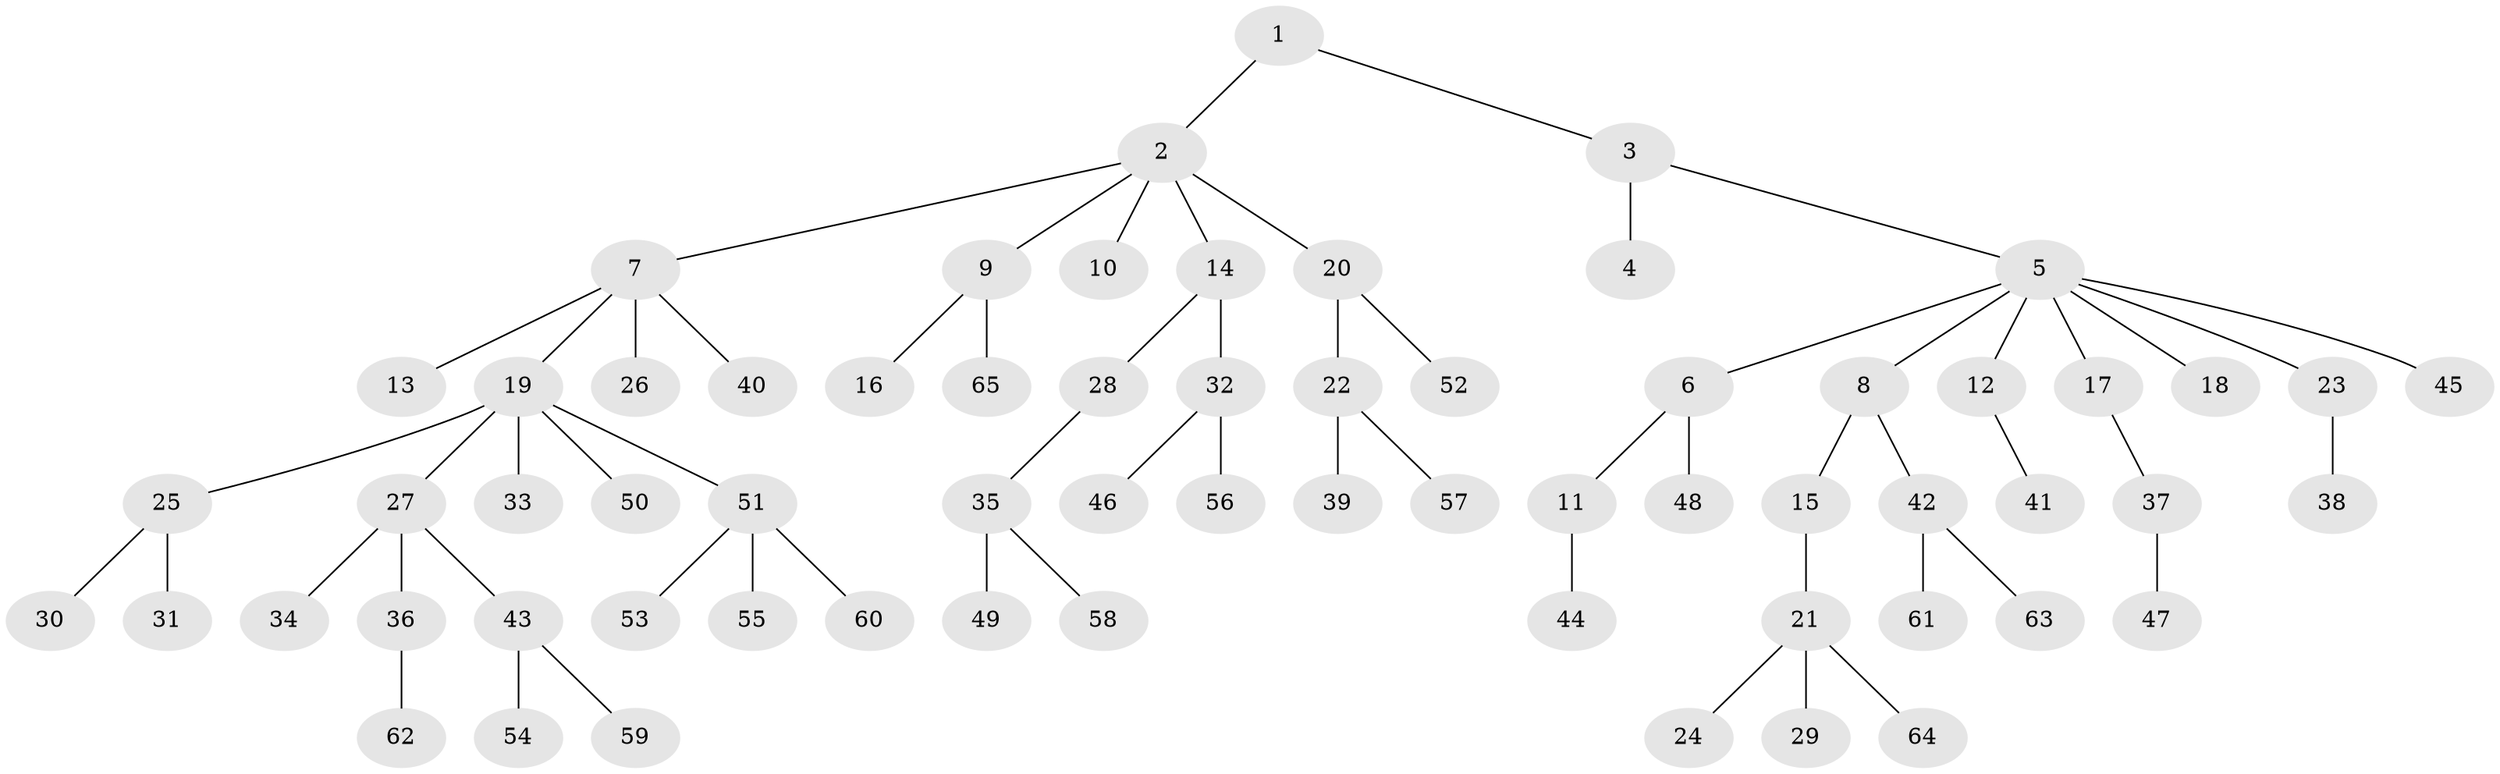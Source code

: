 // coarse degree distribution, {3: 0.14893617021276595, 7: 0.02127659574468085, 1: 0.5957446808510638, 8: 0.0425531914893617, 4: 0.02127659574468085, 2: 0.1702127659574468}
// Generated by graph-tools (version 1.1) at 2025/52/02/27/25 19:52:09]
// undirected, 65 vertices, 64 edges
graph export_dot {
graph [start="1"]
  node [color=gray90,style=filled];
  1;
  2;
  3;
  4;
  5;
  6;
  7;
  8;
  9;
  10;
  11;
  12;
  13;
  14;
  15;
  16;
  17;
  18;
  19;
  20;
  21;
  22;
  23;
  24;
  25;
  26;
  27;
  28;
  29;
  30;
  31;
  32;
  33;
  34;
  35;
  36;
  37;
  38;
  39;
  40;
  41;
  42;
  43;
  44;
  45;
  46;
  47;
  48;
  49;
  50;
  51;
  52;
  53;
  54;
  55;
  56;
  57;
  58;
  59;
  60;
  61;
  62;
  63;
  64;
  65;
  1 -- 2;
  1 -- 3;
  2 -- 7;
  2 -- 9;
  2 -- 10;
  2 -- 14;
  2 -- 20;
  3 -- 4;
  3 -- 5;
  5 -- 6;
  5 -- 8;
  5 -- 12;
  5 -- 17;
  5 -- 18;
  5 -- 23;
  5 -- 45;
  6 -- 11;
  6 -- 48;
  7 -- 13;
  7 -- 19;
  7 -- 26;
  7 -- 40;
  8 -- 15;
  8 -- 42;
  9 -- 16;
  9 -- 65;
  11 -- 44;
  12 -- 41;
  14 -- 28;
  14 -- 32;
  15 -- 21;
  17 -- 37;
  19 -- 25;
  19 -- 27;
  19 -- 33;
  19 -- 50;
  19 -- 51;
  20 -- 22;
  20 -- 52;
  21 -- 24;
  21 -- 29;
  21 -- 64;
  22 -- 39;
  22 -- 57;
  23 -- 38;
  25 -- 30;
  25 -- 31;
  27 -- 34;
  27 -- 36;
  27 -- 43;
  28 -- 35;
  32 -- 46;
  32 -- 56;
  35 -- 49;
  35 -- 58;
  36 -- 62;
  37 -- 47;
  42 -- 61;
  42 -- 63;
  43 -- 54;
  43 -- 59;
  51 -- 53;
  51 -- 55;
  51 -- 60;
}
